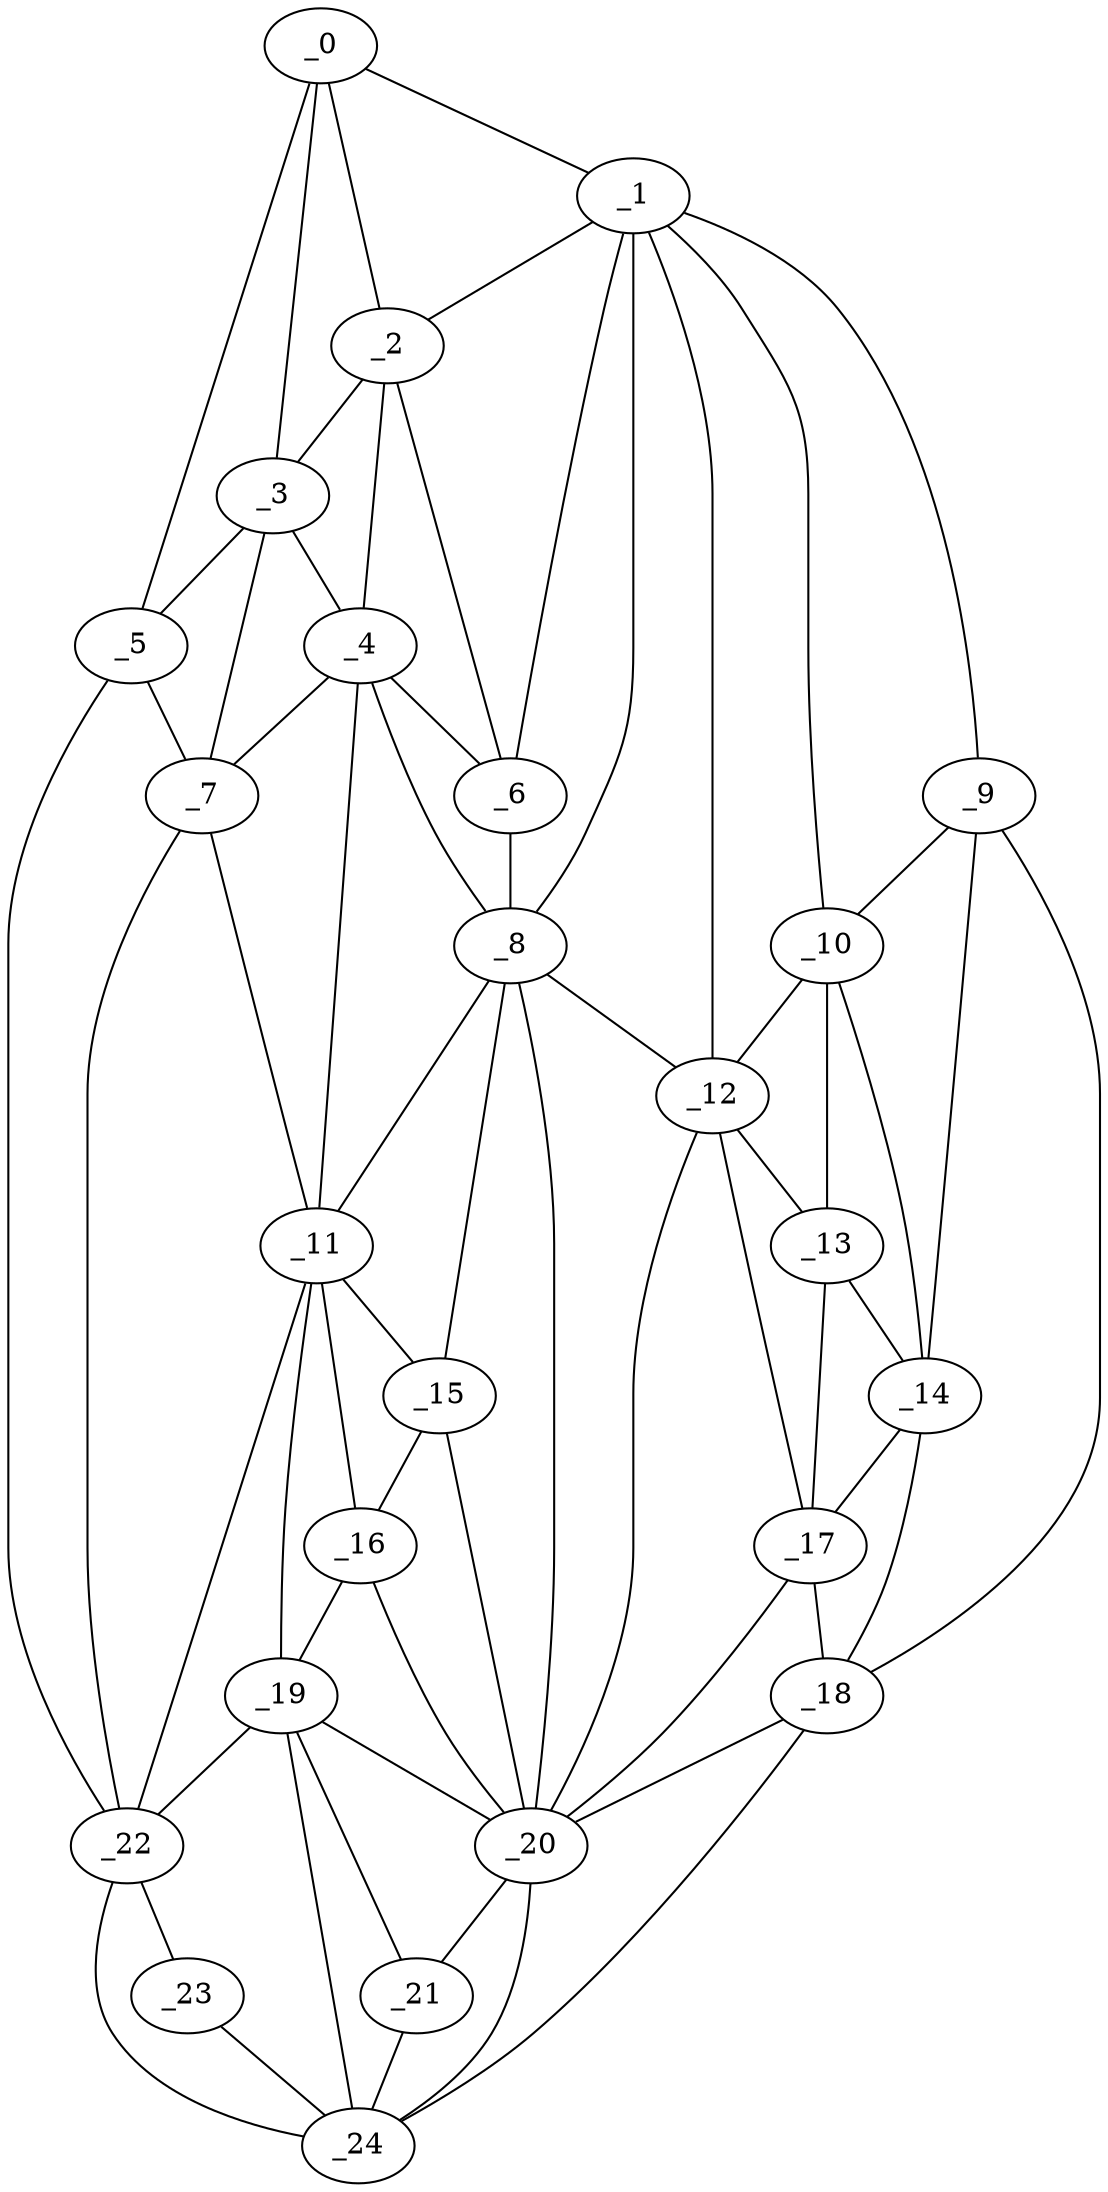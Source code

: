 graph "obj89__315.gxl" {
	_0	 [x=25,
		y=11];
	_1	 [x=46,
		y=97];
	_0 -- _1	 [valence=1];
	_2	 [x=48,
		y=40];
	_0 -- _2	 [valence=2];
	_3	 [x=50,
		y=30];
	_0 -- _3	 [valence=1];
	_5	 [x=56,
		y=5];
	_0 -- _5	 [valence=1];
	_1 -- _2	 [valence=2];
	_6	 [x=58,
		y=43];
	_1 -- _6	 [valence=2];
	_8	 [x=63,
		y=43];
	_1 -- _8	 [valence=1];
	_9	 [x=63,
		y=125];
	_1 -- _9	 [valence=1];
	_10	 [x=65,
		y=107];
	_1 -- _10	 [valence=1];
	_12	 [x=77,
		y=97];
	_1 -- _12	 [valence=2];
	_2 -- _3	 [valence=2];
	_4	 [x=54,
		y=34];
	_2 -- _4	 [valence=2];
	_2 -- _6	 [valence=1];
	_3 -- _4	 [valence=2];
	_3 -- _5	 [valence=2];
	_7	 [x=62,
		y=14];
	_3 -- _7	 [valence=2];
	_4 -- _6	 [valence=2];
	_4 -- _7	 [valence=1];
	_4 -- _8	 [valence=2];
	_11	 [x=72,
		y=36];
	_4 -- _11	 [valence=1];
	_5 -- _7	 [valence=2];
	_22	 [x=102,
		y=14];
	_5 -- _22	 [valence=1];
	_6 -- _8	 [valence=1];
	_7 -- _11	 [valence=2];
	_7 -- _22	 [valence=2];
	_8 -- _11	 [valence=2];
	_8 -- _12	 [valence=2];
	_15	 [x=78,
		y=42];
	_8 -- _15	 [valence=1];
	_20	 [x=94,
		y=55];
	_8 -- _20	 [valence=2];
	_9 -- _10	 [valence=2];
	_14	 [x=77,
		y=118];
	_9 -- _14	 [valence=1];
	_18	 [x=90,
		y=117];
	_9 -- _18	 [valence=1];
	_10 -- _12	 [valence=2];
	_13	 [x=77,
		y=103];
	_10 -- _13	 [valence=2];
	_10 -- _14	 [valence=2];
	_11 -- _15	 [valence=1];
	_16	 [x=81,
		y=39];
	_11 -- _16	 [valence=2];
	_19	 [x=91,
		y=37];
	_11 -- _19	 [valence=2];
	_11 -- _22	 [valence=1];
	_12 -- _13	 [valence=2];
	_17	 [x=88,
		y=109];
	_12 -- _17	 [valence=2];
	_12 -- _20	 [valence=2];
	_13 -- _14	 [valence=2];
	_13 -- _17	 [valence=2];
	_14 -- _17	 [valence=2];
	_14 -- _18	 [valence=2];
	_15 -- _16	 [valence=2];
	_15 -- _20	 [valence=2];
	_16 -- _19	 [valence=1];
	_16 -- _20	 [valence=1];
	_17 -- _18	 [valence=1];
	_17 -- _20	 [valence=2];
	_18 -- _20	 [valence=1];
	_24	 [x=107,
		y=28];
	_18 -- _24	 [valence=1];
	_19 -- _20	 [valence=1];
	_21	 [x=96,
		y=38];
	_19 -- _21	 [valence=2];
	_19 -- _22	 [valence=1];
	_19 -- _24	 [valence=1];
	_20 -- _21	 [valence=2];
	_20 -- _24	 [valence=2];
	_21 -- _24	 [valence=1];
	_23	 [x=106,
		y=16];
	_22 -- _23	 [valence=1];
	_22 -- _24	 [valence=1];
	_23 -- _24	 [valence=1];
}
